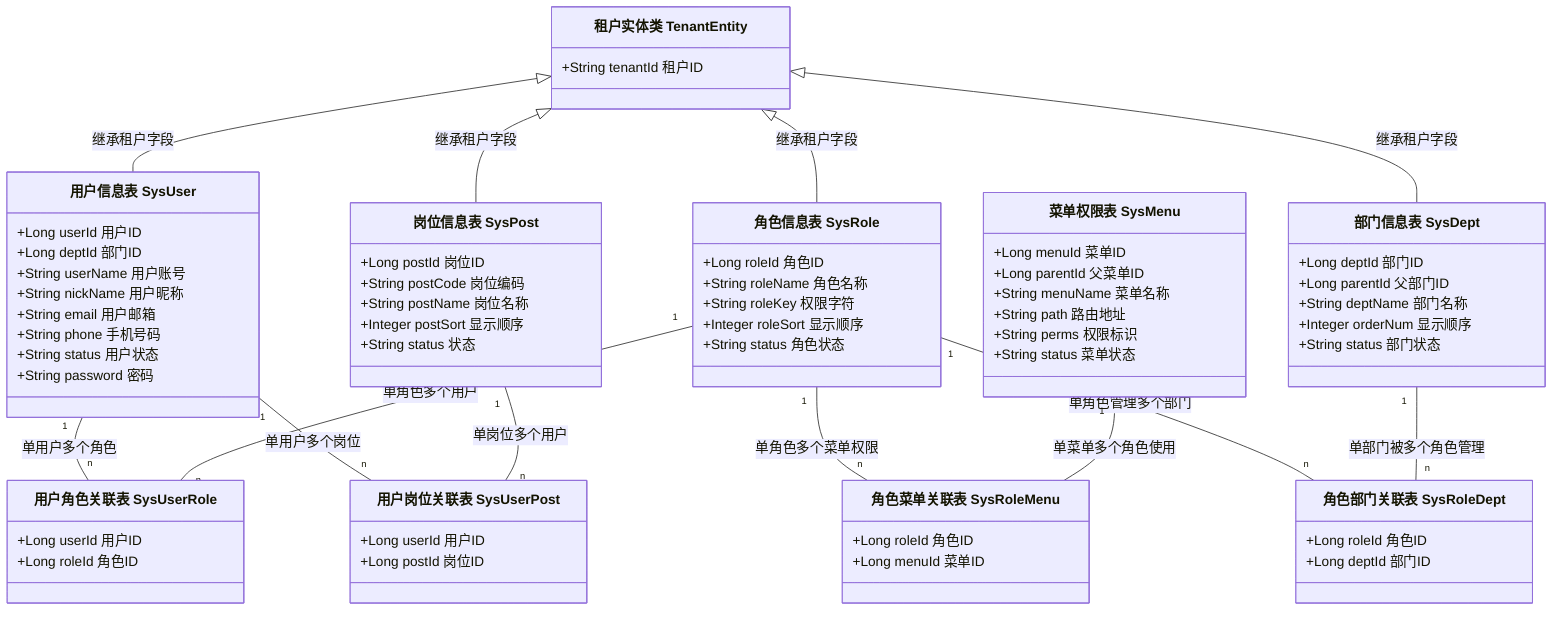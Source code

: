 classDiagram

    class TenantEntity["租户实体类 TenantEntity"] {
        +String tenantId 租户ID
    }

    %% 核心业务实体类
    class SysUser["用户信息表 SysUser"] {
        +Long userId     用户ID
        +Long deptId     部门ID
        +String userName 用户账号
        +String nickName 用户昵称
        +String email    用户邮箱
        +String phone    手机号码
        +String status   用户状态
        +String password 密码
    }

    class SysRole["角色信息表 SysRole"] {
        +Long roleId       角色ID
        +String roleName   角色名称
        +String roleKey    权限字符
        +Integer roleSort  显示顺序
        +String status     角色状态
    }

    class SysDept["部门信息表 SysDept"] {
        +Long deptId       部门ID
        +Long parentId     父部门ID
        +String deptName   部门名称
        +Integer orderNum  显示顺序
        +String status     部门状态
    }

    class SysPost["岗位信息表 SysPost"] {
        +Long postId       岗位ID
        +String postCode   岗位编码
        +String postName   岗位名称
        +Integer postSort  显示顺序
        +String status     状态
    }

    class SysMenu["菜单权限表 SysMenu"] {
        +Long menuId       菜单ID
        +Long parentId     父菜单ID
        +String menuName   菜单名称
        +String path       路由地址
        +String perms      权限标识
        +String status     菜单状态
    }

    %% 关联关系表
    class SysUserRole["用户角色关联表 SysUserRole"] {
        +Long userId    用户ID
        +Long roleId    角色ID
    }

    class SysUserPost["用户岗位关联表 SysUserPost"] {
        +Long userId    用户ID
        +Long postId    岗位ID
    }

    class SysRoleMenu["角色菜单关联表 SysRoleMenu"] {
        +Long roleId    角色ID
        +Long menuId    菜单ID
    }

    class SysRoleDept["角色部门关联表 SysRoleDept"] {
        +Long roleId    角色ID
        +Long deptId    部门ID
    }

    %% 继承关系
    TenantEntity <|-- SysUser : 继承租户字段
    TenantEntity <|-- SysRole : 继承租户字段
    TenantEntity <|-- SysDept : 继承租户字段
    TenantEntity <|-- SysPost : 继承租户字段

    %% 多对多关联关系
    SysUser "1" -- "n" SysUserRole : 单用户多个角色
    SysRole "1" -- "n" SysUserRole : 单角色多个用户

    SysUser "1" -- "n" SysUserPost : 单用户多个岗位
    SysPost "1" -- "n" SysUserPost : 单岗位多个用户

    SysRole "1" -- "n" SysRoleMenu : 单角色多个菜单权限
    SysMenu "1" -- "n" SysRoleMenu : 单菜单多个角色使用

    SysRole "1" -- "n" SysRoleDept : 单角色管理多个部门
    SysDept "1" -- "n" SysRoleDept : 单部门被多个角色管理